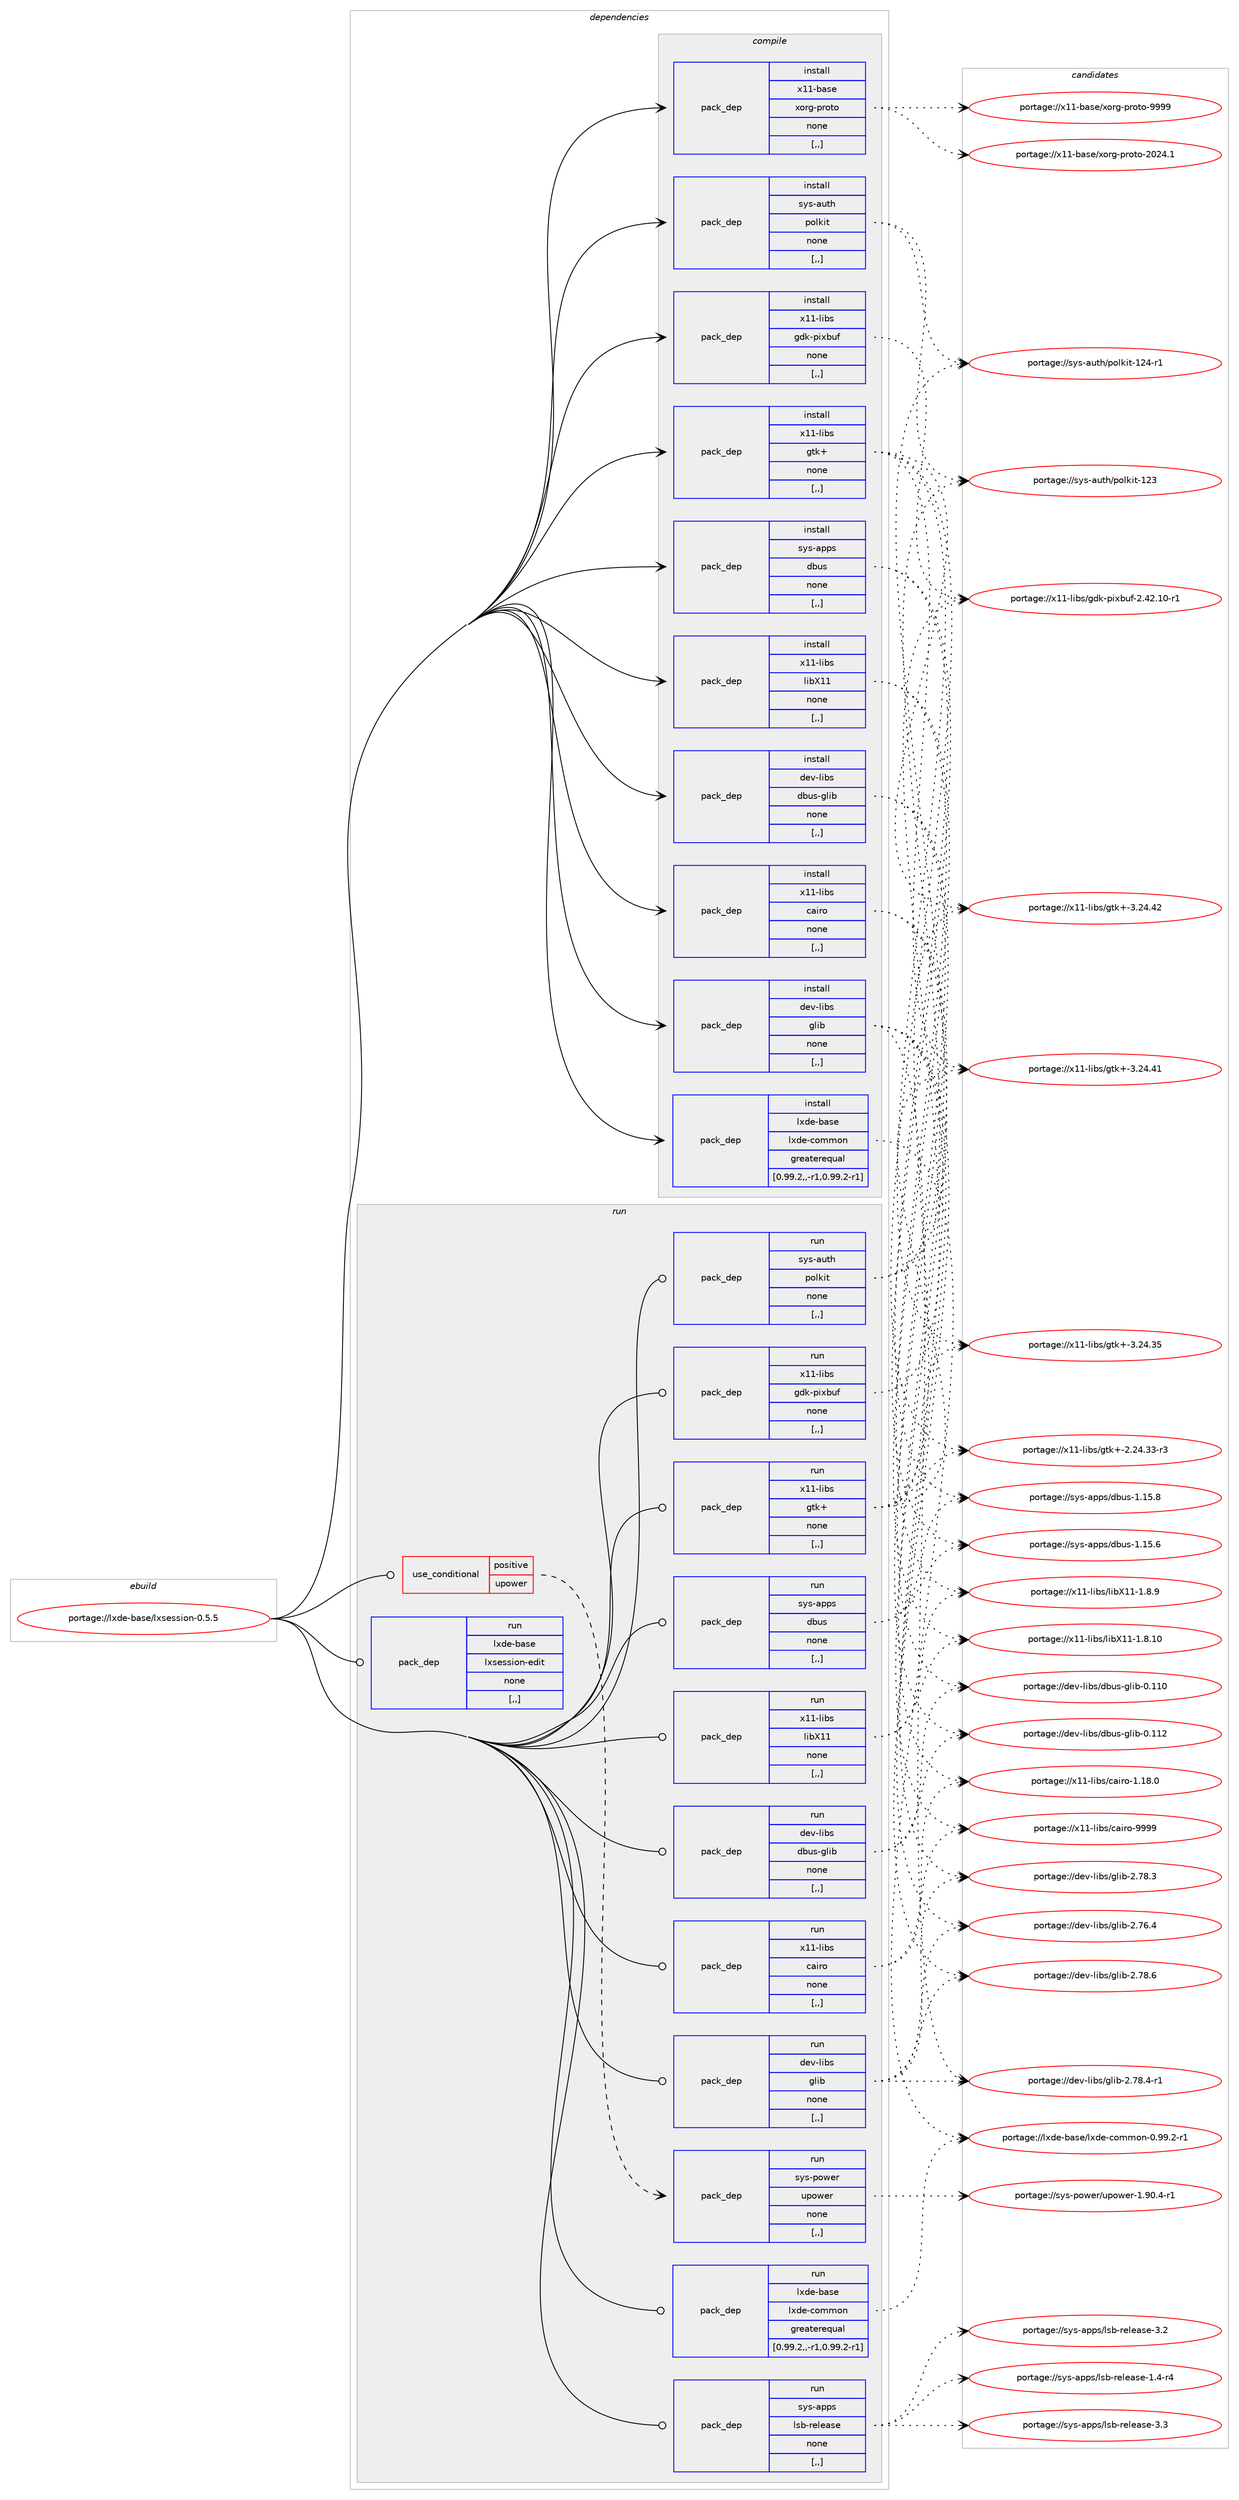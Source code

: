 digraph prolog {

# *************
# Graph options
# *************

newrank=true;
concentrate=true;
compound=true;
graph [rankdir=LR,fontname=Helvetica,fontsize=10,ranksep=1.5];#, ranksep=2.5, nodesep=0.2];
edge  [arrowhead=vee];
node  [fontname=Helvetica,fontsize=10];

# **********
# The ebuild
# **********

subgraph cluster_leftcol {
color=gray;
label=<<i>ebuild</i>>;
id [label="portage://lxde-base/lxsession-0.5.5", color=red, width=4, href="../lxde-base/lxsession-0.5.5.svg"];
}

# ****************
# The dependencies
# ****************

subgraph cluster_midcol {
color=gray;
label=<<i>dependencies</i>>;
subgraph cluster_compile {
fillcolor="#eeeeee";
style=filled;
label=<<i>compile</i>>;
subgraph pack203355 {
dependency274462 [label=<<TABLE BORDER="0" CELLBORDER="1" CELLSPACING="0" CELLPADDING="4" WIDTH="220"><TR><TD ROWSPAN="6" CELLPADDING="30">pack_dep</TD></TR><TR><TD WIDTH="110">install</TD></TR><TR><TD>dev-libs</TD></TR><TR><TD>dbus-glib</TD></TR><TR><TD>none</TD></TR><TR><TD>[,,]</TD></TR></TABLE>>, shape=none, color=blue];
}
id:e -> dependency274462:w [weight=20,style="solid",arrowhead="vee"];
subgraph pack203356 {
dependency274463 [label=<<TABLE BORDER="0" CELLBORDER="1" CELLSPACING="0" CELLPADDING="4" WIDTH="220"><TR><TD ROWSPAN="6" CELLPADDING="30">pack_dep</TD></TR><TR><TD WIDTH="110">install</TD></TR><TR><TD>dev-libs</TD></TR><TR><TD>glib</TD></TR><TR><TD>none</TD></TR><TR><TD>[,,]</TD></TR></TABLE>>, shape=none, color=blue];
}
id:e -> dependency274463:w [weight=20,style="solid",arrowhead="vee"];
subgraph pack203357 {
dependency274464 [label=<<TABLE BORDER="0" CELLBORDER="1" CELLSPACING="0" CELLPADDING="4" WIDTH="220"><TR><TD ROWSPAN="6" CELLPADDING="30">pack_dep</TD></TR><TR><TD WIDTH="110">install</TD></TR><TR><TD>lxde-base</TD></TR><TR><TD>lxde-common</TD></TR><TR><TD>greaterequal</TD></TR><TR><TD>[0.99.2,,-r1,0.99.2-r1]</TD></TR></TABLE>>, shape=none, color=blue];
}
id:e -> dependency274464:w [weight=20,style="solid",arrowhead="vee"];
subgraph pack203358 {
dependency274465 [label=<<TABLE BORDER="0" CELLBORDER="1" CELLSPACING="0" CELLPADDING="4" WIDTH="220"><TR><TD ROWSPAN="6" CELLPADDING="30">pack_dep</TD></TR><TR><TD WIDTH="110">install</TD></TR><TR><TD>sys-apps</TD></TR><TR><TD>dbus</TD></TR><TR><TD>none</TD></TR><TR><TD>[,,]</TD></TR></TABLE>>, shape=none, color=blue];
}
id:e -> dependency274465:w [weight=20,style="solid",arrowhead="vee"];
subgraph pack203359 {
dependency274466 [label=<<TABLE BORDER="0" CELLBORDER="1" CELLSPACING="0" CELLPADDING="4" WIDTH="220"><TR><TD ROWSPAN="6" CELLPADDING="30">pack_dep</TD></TR><TR><TD WIDTH="110">install</TD></TR><TR><TD>sys-auth</TD></TR><TR><TD>polkit</TD></TR><TR><TD>none</TD></TR><TR><TD>[,,]</TD></TR></TABLE>>, shape=none, color=blue];
}
id:e -> dependency274466:w [weight=20,style="solid",arrowhead="vee"];
subgraph pack203360 {
dependency274467 [label=<<TABLE BORDER="0" CELLBORDER="1" CELLSPACING="0" CELLPADDING="4" WIDTH="220"><TR><TD ROWSPAN="6" CELLPADDING="30">pack_dep</TD></TR><TR><TD WIDTH="110">install</TD></TR><TR><TD>x11-base</TD></TR><TR><TD>xorg-proto</TD></TR><TR><TD>none</TD></TR><TR><TD>[,,]</TD></TR></TABLE>>, shape=none, color=blue];
}
id:e -> dependency274467:w [weight=20,style="solid",arrowhead="vee"];
subgraph pack203361 {
dependency274468 [label=<<TABLE BORDER="0" CELLBORDER="1" CELLSPACING="0" CELLPADDING="4" WIDTH="220"><TR><TD ROWSPAN="6" CELLPADDING="30">pack_dep</TD></TR><TR><TD WIDTH="110">install</TD></TR><TR><TD>x11-libs</TD></TR><TR><TD>cairo</TD></TR><TR><TD>none</TD></TR><TR><TD>[,,]</TD></TR></TABLE>>, shape=none, color=blue];
}
id:e -> dependency274468:w [weight=20,style="solid",arrowhead="vee"];
subgraph pack203362 {
dependency274469 [label=<<TABLE BORDER="0" CELLBORDER="1" CELLSPACING="0" CELLPADDING="4" WIDTH="220"><TR><TD ROWSPAN="6" CELLPADDING="30">pack_dep</TD></TR><TR><TD WIDTH="110">install</TD></TR><TR><TD>x11-libs</TD></TR><TR><TD>gdk-pixbuf</TD></TR><TR><TD>none</TD></TR><TR><TD>[,,]</TD></TR></TABLE>>, shape=none, color=blue];
}
id:e -> dependency274469:w [weight=20,style="solid",arrowhead="vee"];
subgraph pack203363 {
dependency274470 [label=<<TABLE BORDER="0" CELLBORDER="1" CELLSPACING="0" CELLPADDING="4" WIDTH="220"><TR><TD ROWSPAN="6" CELLPADDING="30">pack_dep</TD></TR><TR><TD WIDTH="110">install</TD></TR><TR><TD>x11-libs</TD></TR><TR><TD>gtk+</TD></TR><TR><TD>none</TD></TR><TR><TD>[,,]</TD></TR></TABLE>>, shape=none, color=blue];
}
id:e -> dependency274470:w [weight=20,style="solid",arrowhead="vee"];
subgraph pack203364 {
dependency274471 [label=<<TABLE BORDER="0" CELLBORDER="1" CELLSPACING="0" CELLPADDING="4" WIDTH="220"><TR><TD ROWSPAN="6" CELLPADDING="30">pack_dep</TD></TR><TR><TD WIDTH="110">install</TD></TR><TR><TD>x11-libs</TD></TR><TR><TD>libX11</TD></TR><TR><TD>none</TD></TR><TR><TD>[,,]</TD></TR></TABLE>>, shape=none, color=blue];
}
id:e -> dependency274471:w [weight=20,style="solid",arrowhead="vee"];
}
subgraph cluster_compileandrun {
fillcolor="#eeeeee";
style=filled;
label=<<i>compile and run</i>>;
}
subgraph cluster_run {
fillcolor="#eeeeee";
style=filled;
label=<<i>run</i>>;
subgraph cond68889 {
dependency274472 [label=<<TABLE BORDER="0" CELLBORDER="1" CELLSPACING="0" CELLPADDING="4"><TR><TD ROWSPAN="3" CELLPADDING="10">use_conditional</TD></TR><TR><TD>positive</TD></TR><TR><TD>upower</TD></TR></TABLE>>, shape=none, color=red];
subgraph pack203365 {
dependency274473 [label=<<TABLE BORDER="0" CELLBORDER="1" CELLSPACING="0" CELLPADDING="4" WIDTH="220"><TR><TD ROWSPAN="6" CELLPADDING="30">pack_dep</TD></TR><TR><TD WIDTH="110">run</TD></TR><TR><TD>sys-power</TD></TR><TR><TD>upower</TD></TR><TR><TD>none</TD></TR><TR><TD>[,,]</TD></TR></TABLE>>, shape=none, color=blue];
}
dependency274472:e -> dependency274473:w [weight=20,style="dashed",arrowhead="vee"];
}
id:e -> dependency274472:w [weight=20,style="solid",arrowhead="odot"];
subgraph pack203366 {
dependency274474 [label=<<TABLE BORDER="0" CELLBORDER="1" CELLSPACING="0" CELLPADDING="4" WIDTH="220"><TR><TD ROWSPAN="6" CELLPADDING="30">pack_dep</TD></TR><TR><TD WIDTH="110">run</TD></TR><TR><TD>dev-libs</TD></TR><TR><TD>dbus-glib</TD></TR><TR><TD>none</TD></TR><TR><TD>[,,]</TD></TR></TABLE>>, shape=none, color=blue];
}
id:e -> dependency274474:w [weight=20,style="solid",arrowhead="odot"];
subgraph pack203367 {
dependency274475 [label=<<TABLE BORDER="0" CELLBORDER="1" CELLSPACING="0" CELLPADDING="4" WIDTH="220"><TR><TD ROWSPAN="6" CELLPADDING="30">pack_dep</TD></TR><TR><TD WIDTH="110">run</TD></TR><TR><TD>dev-libs</TD></TR><TR><TD>glib</TD></TR><TR><TD>none</TD></TR><TR><TD>[,,]</TD></TR></TABLE>>, shape=none, color=blue];
}
id:e -> dependency274475:w [weight=20,style="solid",arrowhead="odot"];
subgraph pack203368 {
dependency274476 [label=<<TABLE BORDER="0" CELLBORDER="1" CELLSPACING="0" CELLPADDING="4" WIDTH="220"><TR><TD ROWSPAN="6" CELLPADDING="30">pack_dep</TD></TR><TR><TD WIDTH="110">run</TD></TR><TR><TD>lxde-base</TD></TR><TR><TD>lxde-common</TD></TR><TR><TD>greaterequal</TD></TR><TR><TD>[0.99.2,,-r1,0.99.2-r1]</TD></TR></TABLE>>, shape=none, color=blue];
}
id:e -> dependency274476:w [weight=20,style="solid",arrowhead="odot"];
subgraph pack203369 {
dependency274477 [label=<<TABLE BORDER="0" CELLBORDER="1" CELLSPACING="0" CELLPADDING="4" WIDTH="220"><TR><TD ROWSPAN="6" CELLPADDING="30">pack_dep</TD></TR><TR><TD WIDTH="110">run</TD></TR><TR><TD>sys-apps</TD></TR><TR><TD>dbus</TD></TR><TR><TD>none</TD></TR><TR><TD>[,,]</TD></TR></TABLE>>, shape=none, color=blue];
}
id:e -> dependency274477:w [weight=20,style="solid",arrowhead="odot"];
subgraph pack203370 {
dependency274478 [label=<<TABLE BORDER="0" CELLBORDER="1" CELLSPACING="0" CELLPADDING="4" WIDTH="220"><TR><TD ROWSPAN="6" CELLPADDING="30">pack_dep</TD></TR><TR><TD WIDTH="110">run</TD></TR><TR><TD>sys-apps</TD></TR><TR><TD>lsb-release</TD></TR><TR><TD>none</TD></TR><TR><TD>[,,]</TD></TR></TABLE>>, shape=none, color=blue];
}
id:e -> dependency274478:w [weight=20,style="solid",arrowhead="odot"];
subgraph pack203371 {
dependency274479 [label=<<TABLE BORDER="0" CELLBORDER="1" CELLSPACING="0" CELLPADDING="4" WIDTH="220"><TR><TD ROWSPAN="6" CELLPADDING="30">pack_dep</TD></TR><TR><TD WIDTH="110">run</TD></TR><TR><TD>sys-auth</TD></TR><TR><TD>polkit</TD></TR><TR><TD>none</TD></TR><TR><TD>[,,]</TD></TR></TABLE>>, shape=none, color=blue];
}
id:e -> dependency274479:w [weight=20,style="solid",arrowhead="odot"];
subgraph pack203372 {
dependency274480 [label=<<TABLE BORDER="0" CELLBORDER="1" CELLSPACING="0" CELLPADDING="4" WIDTH="220"><TR><TD ROWSPAN="6" CELLPADDING="30">pack_dep</TD></TR><TR><TD WIDTH="110">run</TD></TR><TR><TD>x11-libs</TD></TR><TR><TD>cairo</TD></TR><TR><TD>none</TD></TR><TR><TD>[,,]</TD></TR></TABLE>>, shape=none, color=blue];
}
id:e -> dependency274480:w [weight=20,style="solid",arrowhead="odot"];
subgraph pack203373 {
dependency274481 [label=<<TABLE BORDER="0" CELLBORDER="1" CELLSPACING="0" CELLPADDING="4" WIDTH="220"><TR><TD ROWSPAN="6" CELLPADDING="30">pack_dep</TD></TR><TR><TD WIDTH="110">run</TD></TR><TR><TD>x11-libs</TD></TR><TR><TD>gdk-pixbuf</TD></TR><TR><TD>none</TD></TR><TR><TD>[,,]</TD></TR></TABLE>>, shape=none, color=blue];
}
id:e -> dependency274481:w [weight=20,style="solid",arrowhead="odot"];
subgraph pack203374 {
dependency274482 [label=<<TABLE BORDER="0" CELLBORDER="1" CELLSPACING="0" CELLPADDING="4" WIDTH="220"><TR><TD ROWSPAN="6" CELLPADDING="30">pack_dep</TD></TR><TR><TD WIDTH="110">run</TD></TR><TR><TD>x11-libs</TD></TR><TR><TD>gtk+</TD></TR><TR><TD>none</TD></TR><TR><TD>[,,]</TD></TR></TABLE>>, shape=none, color=blue];
}
id:e -> dependency274482:w [weight=20,style="solid",arrowhead="odot"];
subgraph pack203375 {
dependency274483 [label=<<TABLE BORDER="0" CELLBORDER="1" CELLSPACING="0" CELLPADDING="4" WIDTH="220"><TR><TD ROWSPAN="6" CELLPADDING="30">pack_dep</TD></TR><TR><TD WIDTH="110">run</TD></TR><TR><TD>x11-libs</TD></TR><TR><TD>libX11</TD></TR><TR><TD>none</TD></TR><TR><TD>[,,]</TD></TR></TABLE>>, shape=none, color=blue];
}
id:e -> dependency274483:w [weight=20,style="solid",arrowhead="odot"];
subgraph pack203376 {
dependency274484 [label=<<TABLE BORDER="0" CELLBORDER="1" CELLSPACING="0" CELLPADDING="4" WIDTH="220"><TR><TD ROWSPAN="6" CELLPADDING="30">pack_dep</TD></TR><TR><TD WIDTH="110">run</TD></TR><TR><TD>lxde-base</TD></TR><TR><TD>lxsession-edit</TD></TR><TR><TD>none</TD></TR><TR><TD>[,,]</TD></TR></TABLE>>, shape=none, color=blue];
}
id:e -> dependency274484:w [weight=20,style="solid",arrowhead="odot"];
}
}

# **************
# The candidates
# **************

subgraph cluster_choices {
rank=same;
color=gray;
label=<<i>candidates</i>>;

subgraph choice203355 {
color=black;
nodesep=1;
choice100101118451081059811547100981171154510310810598454846494950 [label="portage://dev-libs/dbus-glib-0.112", color=red, width=4,href="../dev-libs/dbus-glib-0.112.svg"];
choice100101118451081059811547100981171154510310810598454846494948 [label="portage://dev-libs/dbus-glib-0.110", color=red, width=4,href="../dev-libs/dbus-glib-0.110.svg"];
dependency274462:e -> choice100101118451081059811547100981171154510310810598454846494950:w [style=dotted,weight="100"];
dependency274462:e -> choice100101118451081059811547100981171154510310810598454846494948:w [style=dotted,weight="100"];
}
subgraph choice203356 {
color=black;
nodesep=1;
choice1001011184510810598115471031081059845504655564654 [label="portage://dev-libs/glib-2.78.6", color=red, width=4,href="../dev-libs/glib-2.78.6.svg"];
choice10010111845108105981154710310810598455046555646524511449 [label="portage://dev-libs/glib-2.78.4-r1", color=red, width=4,href="../dev-libs/glib-2.78.4-r1.svg"];
choice1001011184510810598115471031081059845504655564651 [label="portage://dev-libs/glib-2.78.3", color=red, width=4,href="../dev-libs/glib-2.78.3.svg"];
choice1001011184510810598115471031081059845504655544652 [label="portage://dev-libs/glib-2.76.4", color=red, width=4,href="../dev-libs/glib-2.76.4.svg"];
dependency274463:e -> choice1001011184510810598115471031081059845504655564654:w [style=dotted,weight="100"];
dependency274463:e -> choice10010111845108105981154710310810598455046555646524511449:w [style=dotted,weight="100"];
dependency274463:e -> choice1001011184510810598115471031081059845504655564651:w [style=dotted,weight="100"];
dependency274463:e -> choice1001011184510810598115471031081059845504655544652:w [style=dotted,weight="100"];
}
subgraph choice203357 {
color=black;
nodesep=1;
choice108120100101459897115101471081201001014599111109109111110454846575746504511449 [label="portage://lxde-base/lxde-common-0.99.2-r1", color=red, width=4,href="../lxde-base/lxde-common-0.99.2-r1.svg"];
dependency274464:e -> choice108120100101459897115101471081201001014599111109109111110454846575746504511449:w [style=dotted,weight="100"];
}
subgraph choice203358 {
color=black;
nodesep=1;
choice1151211154597112112115471009811711545494649534656 [label="portage://sys-apps/dbus-1.15.8", color=red, width=4,href="../sys-apps/dbus-1.15.8.svg"];
choice1151211154597112112115471009811711545494649534654 [label="portage://sys-apps/dbus-1.15.6", color=red, width=4,href="../sys-apps/dbus-1.15.6.svg"];
dependency274465:e -> choice1151211154597112112115471009811711545494649534656:w [style=dotted,weight="100"];
dependency274465:e -> choice1151211154597112112115471009811711545494649534654:w [style=dotted,weight="100"];
}
subgraph choice203359 {
color=black;
nodesep=1;
choice115121115459711711610447112111108107105116454950524511449 [label="portage://sys-auth/polkit-124-r1", color=red, width=4,href="../sys-auth/polkit-124-r1.svg"];
choice11512111545971171161044711211110810710511645495051 [label="portage://sys-auth/polkit-123", color=red, width=4,href="../sys-auth/polkit-123.svg"];
dependency274466:e -> choice115121115459711711610447112111108107105116454950524511449:w [style=dotted,weight="100"];
dependency274466:e -> choice11512111545971171161044711211110810710511645495051:w [style=dotted,weight="100"];
}
subgraph choice203360 {
color=black;
nodesep=1;
choice120494945989711510147120111114103451121141111161114557575757 [label="portage://x11-base/xorg-proto-9999", color=red, width=4,href="../x11-base/xorg-proto-9999.svg"];
choice1204949459897115101471201111141034511211411111611145504850524649 [label="portage://x11-base/xorg-proto-2024.1", color=red, width=4,href="../x11-base/xorg-proto-2024.1.svg"];
dependency274467:e -> choice120494945989711510147120111114103451121141111161114557575757:w [style=dotted,weight="100"];
dependency274467:e -> choice1204949459897115101471201111141034511211411111611145504850524649:w [style=dotted,weight="100"];
}
subgraph choice203361 {
color=black;
nodesep=1;
choice120494945108105981154799971051141114557575757 [label="portage://x11-libs/cairo-9999", color=red, width=4,href="../x11-libs/cairo-9999.svg"];
choice1204949451081059811547999710511411145494649564648 [label="portage://x11-libs/cairo-1.18.0", color=red, width=4,href="../x11-libs/cairo-1.18.0.svg"];
dependency274468:e -> choice120494945108105981154799971051141114557575757:w [style=dotted,weight="100"];
dependency274468:e -> choice1204949451081059811547999710511411145494649564648:w [style=dotted,weight="100"];
}
subgraph choice203362 {
color=black;
nodesep=1;
choice1204949451081059811547103100107451121051209811710245504652504649484511449 [label="portage://x11-libs/gdk-pixbuf-2.42.10-r1", color=red, width=4,href="../x11-libs/gdk-pixbuf-2.42.10-r1.svg"];
dependency274469:e -> choice1204949451081059811547103100107451121051209811710245504652504649484511449:w [style=dotted,weight="100"];
}
subgraph choice203363 {
color=black;
nodesep=1;
choice1204949451081059811547103116107434551465052465250 [label="portage://x11-libs/gtk+-3.24.42", color=red, width=4,href="../x11-libs/gtk+-3.24.42.svg"];
choice1204949451081059811547103116107434551465052465249 [label="portage://x11-libs/gtk+-3.24.41", color=red, width=4,href="../x11-libs/gtk+-3.24.41.svg"];
choice1204949451081059811547103116107434551465052465153 [label="portage://x11-libs/gtk+-3.24.35", color=red, width=4,href="../x11-libs/gtk+-3.24.35.svg"];
choice12049494510810598115471031161074345504650524651514511451 [label="portage://x11-libs/gtk+-2.24.33-r3", color=red, width=4,href="../x11-libs/gtk+-2.24.33-r3.svg"];
dependency274470:e -> choice1204949451081059811547103116107434551465052465250:w [style=dotted,weight="100"];
dependency274470:e -> choice1204949451081059811547103116107434551465052465249:w [style=dotted,weight="100"];
dependency274470:e -> choice1204949451081059811547103116107434551465052465153:w [style=dotted,weight="100"];
dependency274470:e -> choice12049494510810598115471031161074345504650524651514511451:w [style=dotted,weight="100"];
}
subgraph choice203364 {
color=black;
nodesep=1;
choice12049494510810598115471081059888494945494656464948 [label="portage://x11-libs/libX11-1.8.10", color=red, width=4,href="../x11-libs/libX11-1.8.10.svg"];
choice120494945108105981154710810598884949454946564657 [label="portage://x11-libs/libX11-1.8.9", color=red, width=4,href="../x11-libs/libX11-1.8.9.svg"];
dependency274471:e -> choice12049494510810598115471081059888494945494656464948:w [style=dotted,weight="100"];
dependency274471:e -> choice120494945108105981154710810598884949454946564657:w [style=dotted,weight="100"];
}
subgraph choice203365 {
color=black;
nodesep=1;
choice1151211154511211111910111447117112111119101114454946574846524511449 [label="portage://sys-power/upower-1.90.4-r1", color=red, width=4,href="../sys-power/upower-1.90.4-r1.svg"];
dependency274473:e -> choice1151211154511211111910111447117112111119101114454946574846524511449:w [style=dotted,weight="100"];
}
subgraph choice203366 {
color=black;
nodesep=1;
choice100101118451081059811547100981171154510310810598454846494950 [label="portage://dev-libs/dbus-glib-0.112", color=red, width=4,href="../dev-libs/dbus-glib-0.112.svg"];
choice100101118451081059811547100981171154510310810598454846494948 [label="portage://dev-libs/dbus-glib-0.110", color=red, width=4,href="../dev-libs/dbus-glib-0.110.svg"];
dependency274474:e -> choice100101118451081059811547100981171154510310810598454846494950:w [style=dotted,weight="100"];
dependency274474:e -> choice100101118451081059811547100981171154510310810598454846494948:w [style=dotted,weight="100"];
}
subgraph choice203367 {
color=black;
nodesep=1;
choice1001011184510810598115471031081059845504655564654 [label="portage://dev-libs/glib-2.78.6", color=red, width=4,href="../dev-libs/glib-2.78.6.svg"];
choice10010111845108105981154710310810598455046555646524511449 [label="portage://dev-libs/glib-2.78.4-r1", color=red, width=4,href="../dev-libs/glib-2.78.4-r1.svg"];
choice1001011184510810598115471031081059845504655564651 [label="portage://dev-libs/glib-2.78.3", color=red, width=4,href="../dev-libs/glib-2.78.3.svg"];
choice1001011184510810598115471031081059845504655544652 [label="portage://dev-libs/glib-2.76.4", color=red, width=4,href="../dev-libs/glib-2.76.4.svg"];
dependency274475:e -> choice1001011184510810598115471031081059845504655564654:w [style=dotted,weight="100"];
dependency274475:e -> choice10010111845108105981154710310810598455046555646524511449:w [style=dotted,weight="100"];
dependency274475:e -> choice1001011184510810598115471031081059845504655564651:w [style=dotted,weight="100"];
dependency274475:e -> choice1001011184510810598115471031081059845504655544652:w [style=dotted,weight="100"];
}
subgraph choice203368 {
color=black;
nodesep=1;
choice108120100101459897115101471081201001014599111109109111110454846575746504511449 [label="portage://lxde-base/lxde-common-0.99.2-r1", color=red, width=4,href="../lxde-base/lxde-common-0.99.2-r1.svg"];
dependency274476:e -> choice108120100101459897115101471081201001014599111109109111110454846575746504511449:w [style=dotted,weight="100"];
}
subgraph choice203369 {
color=black;
nodesep=1;
choice1151211154597112112115471009811711545494649534656 [label="portage://sys-apps/dbus-1.15.8", color=red, width=4,href="../sys-apps/dbus-1.15.8.svg"];
choice1151211154597112112115471009811711545494649534654 [label="portage://sys-apps/dbus-1.15.6", color=red, width=4,href="../sys-apps/dbus-1.15.6.svg"];
dependency274477:e -> choice1151211154597112112115471009811711545494649534656:w [style=dotted,weight="100"];
dependency274477:e -> choice1151211154597112112115471009811711545494649534654:w [style=dotted,weight="100"];
}
subgraph choice203370 {
color=black;
nodesep=1;
choice11512111545971121121154710811598451141011081019711510145514651 [label="portage://sys-apps/lsb-release-3.3", color=red, width=4,href="../sys-apps/lsb-release-3.3.svg"];
choice11512111545971121121154710811598451141011081019711510145514650 [label="portage://sys-apps/lsb-release-3.2", color=red, width=4,href="../sys-apps/lsb-release-3.2.svg"];
choice115121115459711211211547108115984511410110810197115101454946524511452 [label="portage://sys-apps/lsb-release-1.4-r4", color=red, width=4,href="../sys-apps/lsb-release-1.4-r4.svg"];
dependency274478:e -> choice11512111545971121121154710811598451141011081019711510145514651:w [style=dotted,weight="100"];
dependency274478:e -> choice11512111545971121121154710811598451141011081019711510145514650:w [style=dotted,weight="100"];
dependency274478:e -> choice115121115459711211211547108115984511410110810197115101454946524511452:w [style=dotted,weight="100"];
}
subgraph choice203371 {
color=black;
nodesep=1;
choice115121115459711711610447112111108107105116454950524511449 [label="portage://sys-auth/polkit-124-r1", color=red, width=4,href="../sys-auth/polkit-124-r1.svg"];
choice11512111545971171161044711211110810710511645495051 [label="portage://sys-auth/polkit-123", color=red, width=4,href="../sys-auth/polkit-123.svg"];
dependency274479:e -> choice115121115459711711610447112111108107105116454950524511449:w [style=dotted,weight="100"];
dependency274479:e -> choice11512111545971171161044711211110810710511645495051:w [style=dotted,weight="100"];
}
subgraph choice203372 {
color=black;
nodesep=1;
choice120494945108105981154799971051141114557575757 [label="portage://x11-libs/cairo-9999", color=red, width=4,href="../x11-libs/cairo-9999.svg"];
choice1204949451081059811547999710511411145494649564648 [label="portage://x11-libs/cairo-1.18.0", color=red, width=4,href="../x11-libs/cairo-1.18.0.svg"];
dependency274480:e -> choice120494945108105981154799971051141114557575757:w [style=dotted,weight="100"];
dependency274480:e -> choice1204949451081059811547999710511411145494649564648:w [style=dotted,weight="100"];
}
subgraph choice203373 {
color=black;
nodesep=1;
choice1204949451081059811547103100107451121051209811710245504652504649484511449 [label="portage://x11-libs/gdk-pixbuf-2.42.10-r1", color=red, width=4,href="../x11-libs/gdk-pixbuf-2.42.10-r1.svg"];
dependency274481:e -> choice1204949451081059811547103100107451121051209811710245504652504649484511449:w [style=dotted,weight="100"];
}
subgraph choice203374 {
color=black;
nodesep=1;
choice1204949451081059811547103116107434551465052465250 [label="portage://x11-libs/gtk+-3.24.42", color=red, width=4,href="../x11-libs/gtk+-3.24.42.svg"];
choice1204949451081059811547103116107434551465052465249 [label="portage://x11-libs/gtk+-3.24.41", color=red, width=4,href="../x11-libs/gtk+-3.24.41.svg"];
choice1204949451081059811547103116107434551465052465153 [label="portage://x11-libs/gtk+-3.24.35", color=red, width=4,href="../x11-libs/gtk+-3.24.35.svg"];
choice12049494510810598115471031161074345504650524651514511451 [label="portage://x11-libs/gtk+-2.24.33-r3", color=red, width=4,href="../x11-libs/gtk+-2.24.33-r3.svg"];
dependency274482:e -> choice1204949451081059811547103116107434551465052465250:w [style=dotted,weight="100"];
dependency274482:e -> choice1204949451081059811547103116107434551465052465249:w [style=dotted,weight="100"];
dependency274482:e -> choice1204949451081059811547103116107434551465052465153:w [style=dotted,weight="100"];
dependency274482:e -> choice12049494510810598115471031161074345504650524651514511451:w [style=dotted,weight="100"];
}
subgraph choice203375 {
color=black;
nodesep=1;
choice12049494510810598115471081059888494945494656464948 [label="portage://x11-libs/libX11-1.8.10", color=red, width=4,href="../x11-libs/libX11-1.8.10.svg"];
choice120494945108105981154710810598884949454946564657 [label="portage://x11-libs/libX11-1.8.9", color=red, width=4,href="../x11-libs/libX11-1.8.9.svg"];
dependency274483:e -> choice12049494510810598115471081059888494945494656464948:w [style=dotted,weight="100"];
dependency274483:e -> choice120494945108105981154710810598884949454946564657:w [style=dotted,weight="100"];
}
subgraph choice203376 {
color=black;
nodesep=1;
}
}

}
